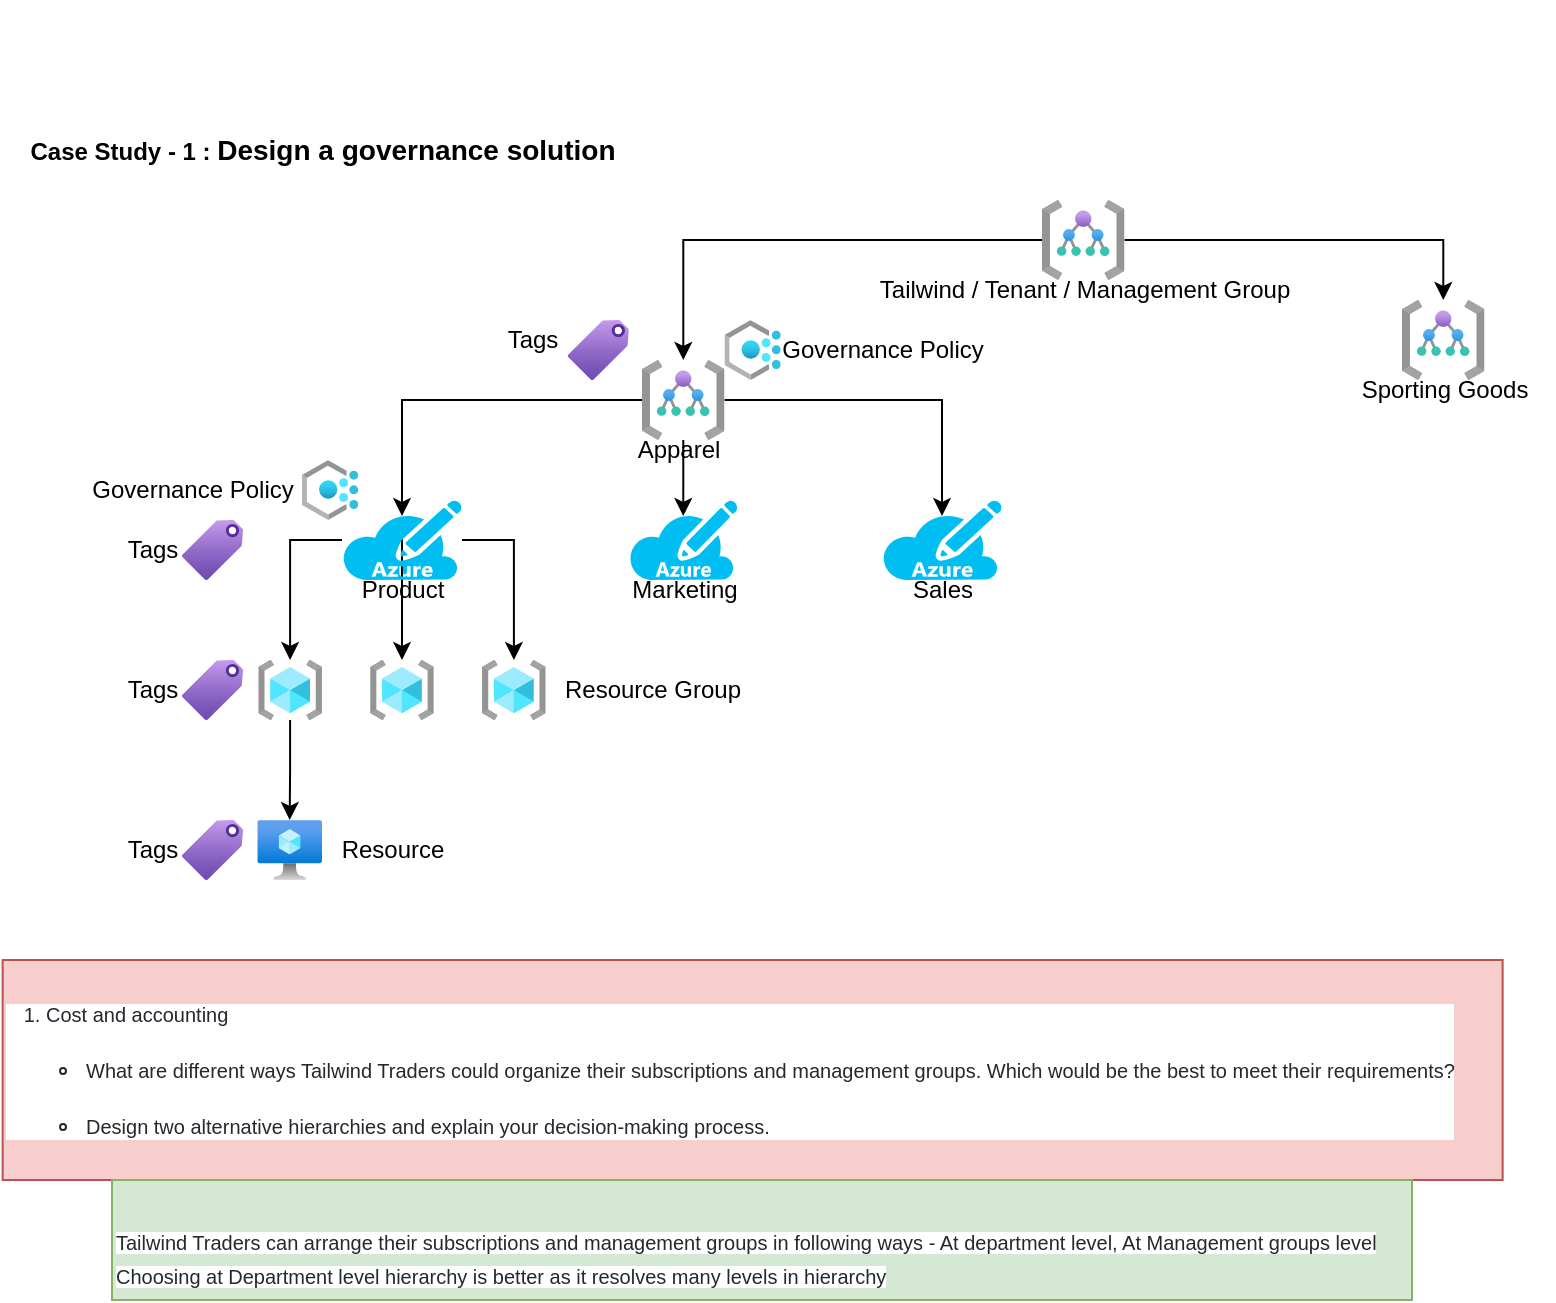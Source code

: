 <mxfile version="20.8.18" type="github">
  <diagram name="Page-1" id="UKF1QDcXyTv3wQiOmEvS">
    <mxGraphModel dx="954" dy="1817" grid="1" gridSize="10" guides="1" tooltips="1" connect="1" arrows="1" fold="1" page="1" pageScale="1" pageWidth="827" pageHeight="1169" math="0" shadow="0">
      <root>
        <mxCell id="0" />
        <mxCell id="1" parent="0" />
        <mxCell id="jwAizNCMD9c3JcKYXGh9-37" value="Product" style="text;html=1;align=center;verticalAlign=middle;resizable=0;points=[];autosize=1;strokeColor=none;fillColor=none;" parent="1" vertex="1">
          <mxGeometry x="194.99" y="260" width="60" height="30" as="geometry" />
        </mxCell>
        <mxCell id="jwAizNCMD9c3JcKYXGh9-9" style="edgeStyle=orthogonalEdgeStyle;rounded=0;orthogonalLoop=1;jettySize=auto;html=1;entryX=0.5;entryY=0.2;entryDx=0;entryDy=0;entryPerimeter=0;" parent="1" source="jwAizNCMD9c3JcKYXGh9-1" target="jwAizNCMD9c3JcKYXGh9-6" edge="1">
          <mxGeometry relative="1" as="geometry" />
        </mxCell>
        <mxCell id="jwAizNCMD9c3JcKYXGh9-10" style="edgeStyle=orthogonalEdgeStyle;rounded=0;orthogonalLoop=1;jettySize=auto;html=1;entryX=0.5;entryY=0.2;entryDx=0;entryDy=0;entryPerimeter=0;" parent="1" source="jwAizNCMD9c3JcKYXGh9-1" target="jwAizNCMD9c3JcKYXGh9-8" edge="1">
          <mxGeometry relative="1" as="geometry" />
        </mxCell>
        <mxCell id="jwAizNCMD9c3JcKYXGh9-11" style="edgeStyle=orthogonalEdgeStyle;rounded=0;orthogonalLoop=1;jettySize=auto;html=1;entryX=0.5;entryY=0.2;entryDx=0;entryDy=0;entryPerimeter=0;" parent="1" source="jwAizNCMD9c3JcKYXGh9-1" target="jwAizNCMD9c3JcKYXGh9-7" edge="1">
          <mxGeometry relative="1" as="geometry" />
        </mxCell>
        <mxCell id="jwAizNCMD9c3JcKYXGh9-1" value="" style="aspect=fixed;html=1;points=[];align=center;image;fontSize=12;image=img/lib/azure2/general/Management_Groups.svg;" parent="1" vertex="1">
          <mxGeometry x="345" y="160" width="41.25" height="40" as="geometry" />
        </mxCell>
        <mxCell id="jwAizNCMD9c3JcKYXGh9-2" value="" style="aspect=fixed;html=1;points=[];align=center;image;fontSize=12;image=img/lib/azure2/general/Management_Groups.svg;" parent="1" vertex="1">
          <mxGeometry x="725" y="130" width="41.25" height="40" as="geometry" />
        </mxCell>
        <mxCell id="jwAizNCMD9c3JcKYXGh9-4" style="edgeStyle=orthogonalEdgeStyle;rounded=0;orthogonalLoop=1;jettySize=auto;html=1;" parent="1" source="jwAizNCMD9c3JcKYXGh9-3" target="jwAizNCMD9c3JcKYXGh9-1" edge="1">
          <mxGeometry relative="1" as="geometry" />
        </mxCell>
        <mxCell id="jwAizNCMD9c3JcKYXGh9-5" style="edgeStyle=orthogonalEdgeStyle;rounded=0;orthogonalLoop=1;jettySize=auto;html=1;" parent="1" source="jwAizNCMD9c3JcKYXGh9-3" target="jwAizNCMD9c3JcKYXGh9-2" edge="1">
          <mxGeometry relative="1" as="geometry" />
        </mxCell>
        <mxCell id="jwAizNCMD9c3JcKYXGh9-3" value="" style="aspect=fixed;html=1;points=[];align=center;image;fontSize=12;image=img/lib/azure2/general/Management_Groups.svg;" parent="1" vertex="1">
          <mxGeometry x="545" y="80" width="41.25" height="40" as="geometry" />
        </mxCell>
        <mxCell id="jwAizNCMD9c3JcKYXGh9-17" style="edgeStyle=orthogonalEdgeStyle;rounded=0;orthogonalLoop=1;jettySize=auto;html=1;" parent="1" source="jwAizNCMD9c3JcKYXGh9-6" target="jwAizNCMD9c3JcKYXGh9-16" edge="1">
          <mxGeometry relative="1" as="geometry" />
        </mxCell>
        <mxCell id="jwAizNCMD9c3JcKYXGh9-18" style="edgeStyle=orthogonalEdgeStyle;rounded=0;orthogonalLoop=1;jettySize=auto;html=1;startArrow=none;" parent="1" source="jwAizNCMD9c3JcKYXGh9-37" target="jwAizNCMD9c3JcKYXGh9-14" edge="1">
          <mxGeometry relative="1" as="geometry" />
        </mxCell>
        <mxCell id="jwAizNCMD9c3JcKYXGh9-19" style="edgeStyle=orthogonalEdgeStyle;rounded=0;orthogonalLoop=1;jettySize=auto;html=1;" parent="1" source="jwAizNCMD9c3JcKYXGh9-6" target="jwAizNCMD9c3JcKYXGh9-15" edge="1">
          <mxGeometry relative="1" as="geometry" />
        </mxCell>
        <mxCell id="jwAizNCMD9c3JcKYXGh9-7" value="" style="verticalLabelPosition=bottom;html=1;verticalAlign=top;align=center;strokeColor=none;fillColor=#00BEF2;shape=mxgraph.azure.azure_subscription;" parent="1" vertex="1">
          <mxGeometry x="338.44" y="230" width="54.37" height="40" as="geometry" />
        </mxCell>
        <mxCell id="jwAizNCMD9c3JcKYXGh9-8" value="" style="verticalLabelPosition=bottom;html=1;verticalAlign=top;align=center;strokeColor=none;fillColor=#00BEF2;shape=mxgraph.azure.azure_subscription;" parent="1" vertex="1">
          <mxGeometry x="465" y="230" width="60" height="40" as="geometry" />
        </mxCell>
        <mxCell id="jwAizNCMD9c3JcKYXGh9-12" value="" style="aspect=fixed;html=1;points=[];align=center;image;fontSize=12;image=img/lib/azure2/management_governance/Policy.svg;" parent="1" vertex="1">
          <mxGeometry x="386.25" y="140" width="28.13" height="30" as="geometry" />
        </mxCell>
        <mxCell id="jwAizNCMD9c3JcKYXGh9-13" value="" style="aspect=fixed;html=1;points=[];align=center;image;fontSize=12;image=img/lib/azure2/management_governance/Policy.svg;" parent="1" vertex="1">
          <mxGeometry x="175" y="210" width="28.13" height="30" as="geometry" />
        </mxCell>
        <mxCell id="jwAizNCMD9c3JcKYXGh9-14" value="" style="aspect=fixed;html=1;points=[];align=center;image;fontSize=12;image=img/lib/azure2/general/Resource_Groups.svg;" parent="1" vertex="1">
          <mxGeometry x="209.05" y="310" width="31.88" height="30" as="geometry" />
        </mxCell>
        <mxCell id="jwAizNCMD9c3JcKYXGh9-15" value="" style="aspect=fixed;html=1;points=[];align=center;image;fontSize=12;image=img/lib/azure2/general/Resource_Groups.svg;" parent="1" vertex="1">
          <mxGeometry x="264.99" y="310" width="31.88" height="30" as="geometry" />
        </mxCell>
        <mxCell id="jwAizNCMD9c3JcKYXGh9-21" style="edgeStyle=orthogonalEdgeStyle;rounded=0;orthogonalLoop=1;jettySize=auto;html=1;" parent="1" source="jwAizNCMD9c3JcKYXGh9-16" target="jwAizNCMD9c3JcKYXGh9-20" edge="1">
          <mxGeometry relative="1" as="geometry" />
        </mxCell>
        <mxCell id="jwAizNCMD9c3JcKYXGh9-16" value="" style="aspect=fixed;html=1;points=[];align=center;image;fontSize=12;image=img/lib/azure2/general/Resource_Groups.svg;" parent="1" vertex="1">
          <mxGeometry x="153.12" y="310" width="31.88" height="30" as="geometry" />
        </mxCell>
        <mxCell id="jwAizNCMD9c3JcKYXGh9-20" value="" style="aspect=fixed;html=1;points=[];align=center;image;fontSize=12;image=img/lib/azure2/compute/Virtual_Machine.svg;" parent="1" vertex="1">
          <mxGeometry x="152.66" y="390" width="32.34" height="30" as="geometry" />
        </mxCell>
        <mxCell id="jwAizNCMD9c3JcKYXGh9-23" value="" style="aspect=fixed;html=1;points=[];align=center;image;fontSize=12;image=img/lib/azure2/general/Tag.svg;" parent="1" vertex="1">
          <mxGeometry x="115" y="390" width="30.54" height="30" as="geometry" />
        </mxCell>
        <mxCell id="jwAizNCMD9c3JcKYXGh9-24" value="" style="aspect=fixed;html=1;points=[];align=center;image;fontSize=12;image=img/lib/azure2/general/Tag.svg;" parent="1" vertex="1">
          <mxGeometry x="115" y="310" width="30.54" height="30" as="geometry" />
        </mxCell>
        <mxCell id="jwAizNCMD9c3JcKYXGh9-25" value="" style="aspect=fixed;html=1;points=[];align=center;image;fontSize=12;image=img/lib/azure2/general/Tag.svg;" parent="1" vertex="1">
          <mxGeometry x="115" y="240" width="30.54" height="30" as="geometry" />
        </mxCell>
        <mxCell id="jwAizNCMD9c3JcKYXGh9-26" value="" style="aspect=fixed;html=1;points=[];align=center;image;fontSize=12;image=img/lib/azure2/general/Tag.svg;" parent="1" vertex="1">
          <mxGeometry x="307.9" y="140" width="30.54" height="30" as="geometry" />
        </mxCell>
        <mxCell id="jwAizNCMD9c3JcKYXGh9-27" value="Tailwind / Tenant / Management Group" style="text;html=1;align=center;verticalAlign=middle;resizable=0;points=[];autosize=1;strokeColor=none;fillColor=none;" parent="1" vertex="1">
          <mxGeometry x="450.63" y="110" width="230" height="30" as="geometry" />
        </mxCell>
        <mxCell id="jwAizNCMD9c3JcKYXGh9-28" value="Governance Policy" style="text;html=1;align=center;verticalAlign=middle;resizable=0;points=[];autosize=1;strokeColor=none;fillColor=none;" parent="1" vertex="1">
          <mxGeometry x="405" y="140" width="120" height="30" as="geometry" />
        </mxCell>
        <mxCell id="jwAizNCMD9c3JcKYXGh9-29" value="Sporting Goods" style="text;html=1;align=center;verticalAlign=middle;resizable=0;points=[];autosize=1;strokeColor=none;fillColor=none;" parent="1" vertex="1">
          <mxGeometry x="690.63" y="160" width="110" height="30" as="geometry" />
        </mxCell>
        <mxCell id="jwAizNCMD9c3JcKYXGh9-30" value="Apparel" style="text;html=1;align=center;verticalAlign=middle;resizable=0;points=[];autosize=1;strokeColor=none;fillColor=none;" parent="1" vertex="1">
          <mxGeometry x="332.81" y="190" width="60" height="30" as="geometry" />
        </mxCell>
        <mxCell id="jwAizNCMD9c3JcKYXGh9-31" value="Tags" style="text;html=1;align=center;verticalAlign=middle;resizable=0;points=[];autosize=1;strokeColor=none;fillColor=none;" parent="1" vertex="1">
          <mxGeometry x="264.99" y="135" width="50" height="30" as="geometry" />
        </mxCell>
        <mxCell id="jwAizNCMD9c3JcKYXGh9-32" value="Tags" style="text;html=1;align=center;verticalAlign=middle;resizable=0;points=[];autosize=1;strokeColor=none;fillColor=none;" parent="1" vertex="1">
          <mxGeometry x="75" y="240" width="50" height="30" as="geometry" />
        </mxCell>
        <mxCell id="jwAizNCMD9c3JcKYXGh9-33" value="Tags" style="text;html=1;align=center;verticalAlign=middle;resizable=0;points=[];autosize=1;strokeColor=none;fillColor=none;" parent="1" vertex="1">
          <mxGeometry x="75" y="310" width="50" height="30" as="geometry" />
        </mxCell>
        <mxCell id="jwAizNCMD9c3JcKYXGh9-34" value="Tags" style="text;html=1;align=center;verticalAlign=middle;resizable=0;points=[];autosize=1;strokeColor=none;fillColor=none;" parent="1" vertex="1">
          <mxGeometry x="75" y="390" width="50" height="30" as="geometry" />
        </mxCell>
        <mxCell id="jwAizNCMD9c3JcKYXGh9-35" value="Resource Group" style="text;html=1;align=center;verticalAlign=middle;resizable=0;points=[];autosize=1;strokeColor=none;fillColor=none;" parent="1" vertex="1">
          <mxGeometry x="295" y="310" width="110" height="30" as="geometry" />
        </mxCell>
        <mxCell id="jwAizNCMD9c3JcKYXGh9-36" value="Resource" style="text;html=1;align=center;verticalAlign=middle;resizable=0;points=[];autosize=1;strokeColor=none;fillColor=none;" parent="1" vertex="1">
          <mxGeometry x="185" y="390" width="70" height="30" as="geometry" />
        </mxCell>
        <mxCell id="jwAizNCMD9c3JcKYXGh9-38" value="Marketing" style="text;html=1;align=center;verticalAlign=middle;resizable=0;points=[];autosize=1;strokeColor=none;fillColor=none;" parent="1" vertex="1">
          <mxGeometry x="325.63" y="260" width="80" height="30" as="geometry" />
        </mxCell>
        <mxCell id="jwAizNCMD9c3JcKYXGh9-39" value="Sales" style="text;html=1;align=center;verticalAlign=middle;resizable=0;points=[];autosize=1;strokeColor=none;fillColor=none;" parent="1" vertex="1">
          <mxGeometry x="470" y="260" width="50" height="30" as="geometry" />
        </mxCell>
        <mxCell id="jwAizNCMD9c3JcKYXGh9-40" value="" style="edgeStyle=orthogonalEdgeStyle;rounded=0;orthogonalLoop=1;jettySize=auto;html=1;endArrow=none;" parent="1" source="jwAizNCMD9c3JcKYXGh9-6" target="jwAizNCMD9c3JcKYXGh9-37" edge="1">
          <mxGeometry relative="1" as="geometry">
            <mxPoint x="225" y="270" as="sourcePoint" />
            <mxPoint x="225" y="310" as="targetPoint" />
          </mxGeometry>
        </mxCell>
        <mxCell id="jwAizNCMD9c3JcKYXGh9-41" value="Governance Policy" style="text;html=1;align=center;verticalAlign=middle;resizable=0;points=[];autosize=1;strokeColor=none;fillColor=none;" parent="1" vertex="1">
          <mxGeometry x="60" y="210" width="120" height="30" as="geometry" />
        </mxCell>
        <mxCell id="jwAizNCMD9c3JcKYXGh9-6" value="" style="verticalLabelPosition=bottom;html=1;verticalAlign=top;align=center;strokeColor=none;fillColor=#00BEF2;shape=mxgraph.azure.azure_subscription;" parent="1" vertex="1">
          <mxGeometry x="195" y="230" width="60" height="40" as="geometry" />
        </mxCell>
        <mxCell id="jwAizNCMD9c3JcKYXGh9-43" value="&lt;b&gt;Case Study - 1 :&amp;nbsp;&lt;font style=&quot;font-size: 14px;&quot;&gt;Design a governance solution&lt;/font&gt;&lt;/b&gt;" style="text;html=1;align=center;verticalAlign=middle;resizable=0;points=[];autosize=1;strokeColor=none;fillColor=none;" parent="1" vertex="1">
          <mxGeometry x="25.0" y="40" width="320" height="30" as="geometry" />
        </mxCell>
        <mxCell id="iz31OjQWNFHDfnBvgaQi-1" value="&lt;h1 style=&quot;box-sizing: border-box; margin: 24px 0px 16px; font-weight: var(--base-text-weight-semibold, 600); line-height: 1.25; padding-bottom: 0.3em; border-bottom: 1px solid var(--color-border-muted); color: rgb(36, 41, 47); font-family: -apple-system, &amp;quot;system-ui&amp;quot;, &amp;quot;Segoe UI&amp;quot;, &amp;quot;Noto Sans&amp;quot;, Helvetica, Arial, sans-serif, &amp;quot;Apple Color Emoji&amp;quot;, &amp;quot;Segoe UI Emoji&amp;quot;; text-align: start; background-color: rgb(255, 255, 255);&quot; dir=&quot;auto&quot;&gt;&lt;br&gt;&lt;/h1&gt;" style="text;html=1;align=center;verticalAlign=middle;resizable=0;points=[];autosize=1;strokeColor=none;fillColor=none;" vertex="1" parent="1">
          <mxGeometry x="175" y="-20" width="20" height="90" as="geometry" />
        </mxCell>
        <mxCell id="iz31OjQWNFHDfnBvgaQi-4" value="&lt;ol dir=&quot;auto&quot; style=&quot;box-sizing: border-box; padding-left: 2em; margin-top: 0px; margin-bottom: 16px; color: rgb(36, 41, 47); background-color: rgb(255, 255, 255); font-size: 10px;&quot;&gt;&lt;li style=&quot;box-sizing: border-box;&quot;&gt;&lt;p dir=&quot;auto&quot; style=&quot;box-sizing: border-box; margin-top: 16px; margin-bottom: 16px;&quot;&gt;&lt;font style=&quot;font-size: 10px;&quot;&gt;Cost and accounting&lt;/font&gt;&lt;/p&gt;&lt;ul dir=&quot;auto&quot; style=&quot;box-sizing: border-box; padding-left: 2em; margin-top: 0px; margin-bottom: 0px;&quot;&gt;&lt;li style=&quot;box-sizing: border-box;&quot;&gt;&lt;p dir=&quot;auto&quot; style=&quot;box-sizing: border-box; margin-top: 16px; margin-bottom: 16px;&quot;&gt;&lt;font style=&quot;font-size: 10px;&quot;&gt;What are different ways Tailwind Traders could organize their subscriptions and management groups. Which would be the best to meet their requirements?&lt;/font&gt;&lt;/p&gt;&lt;/li&gt;&lt;li style=&quot;box-sizing: border-box; margin-top: 0.25em;&quot;&gt;&lt;p dir=&quot;auto&quot; style=&quot;box-sizing: border-box; margin-top: 16px; margin-bottom: 16px;&quot;&gt;&lt;font style=&quot;font-size: 10px;&quot;&gt;Design two alternative hierarchies and explain your decision-making process.&lt;/font&gt;&lt;/p&gt;&lt;/li&gt;&lt;/ul&gt;&lt;/li&gt;&lt;/ol&gt;" style="text;html=1;align=left;verticalAlign=middle;resizable=0;points=[];autosize=1;strokeColor=#b85450;fillColor=#f8cecc;fontSize=14;" vertex="1" parent="1">
          <mxGeometry x="25.32" y="460" width="750" height="110" as="geometry" />
        </mxCell>
        <mxCell id="iz31OjQWNFHDfnBvgaQi-5" value="&lt;ol dir=&quot;auto&quot; style=&quot;box-sizing: border-box; padding-left: 2em; margin-top: 0px; margin-bottom: 16px; color: rgb(36, 41, 47); background-color: rgb(255, 255, 255); font-size: 10px;&quot;&gt;&lt;/ol&gt;&lt;span style=&quot;font-size: 10px; background-color: rgb(255, 255, 255); color: rgb(36, 41, 47);&quot;&gt;Tailwind Traders can arrange their subscriptions and management groups in following ways - At department level, At Management groups level&lt;br&gt;&lt;/span&gt;&lt;span style=&quot;background-color: rgb(255, 255, 255); color: rgb(36, 41, 47); font-size: 10px;&quot;&gt;Choosing at Department level hierarchy is better as it resolves many levels in hierarchy&lt;br&gt;&lt;/span&gt;" style="text;html=1;align=left;verticalAlign=middle;resizable=0;points=[];autosize=1;strokeColor=#82b366;fillColor=#d5e8d4;fontSize=14;" vertex="1" parent="1">
          <mxGeometry x="80.0" y="570" width="650" height="60" as="geometry" />
        </mxCell>
      </root>
    </mxGraphModel>
  </diagram>
</mxfile>
